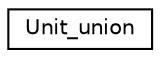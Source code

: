 digraph "Graphical Class Hierarchy"
{
 // INTERACTIVE_SVG=YES
  edge [fontname="Helvetica",fontsize="10",labelfontname="Helvetica",labelfontsize="10"];
  node [fontname="Helvetica",fontsize="10",shape=record];
  rankdir="LR";
  Node1 [label="Unit_union",height=0.2,width=0.4,color="black", fillcolor="white", style="filled",URL="$union_unit__union.html"];
}

